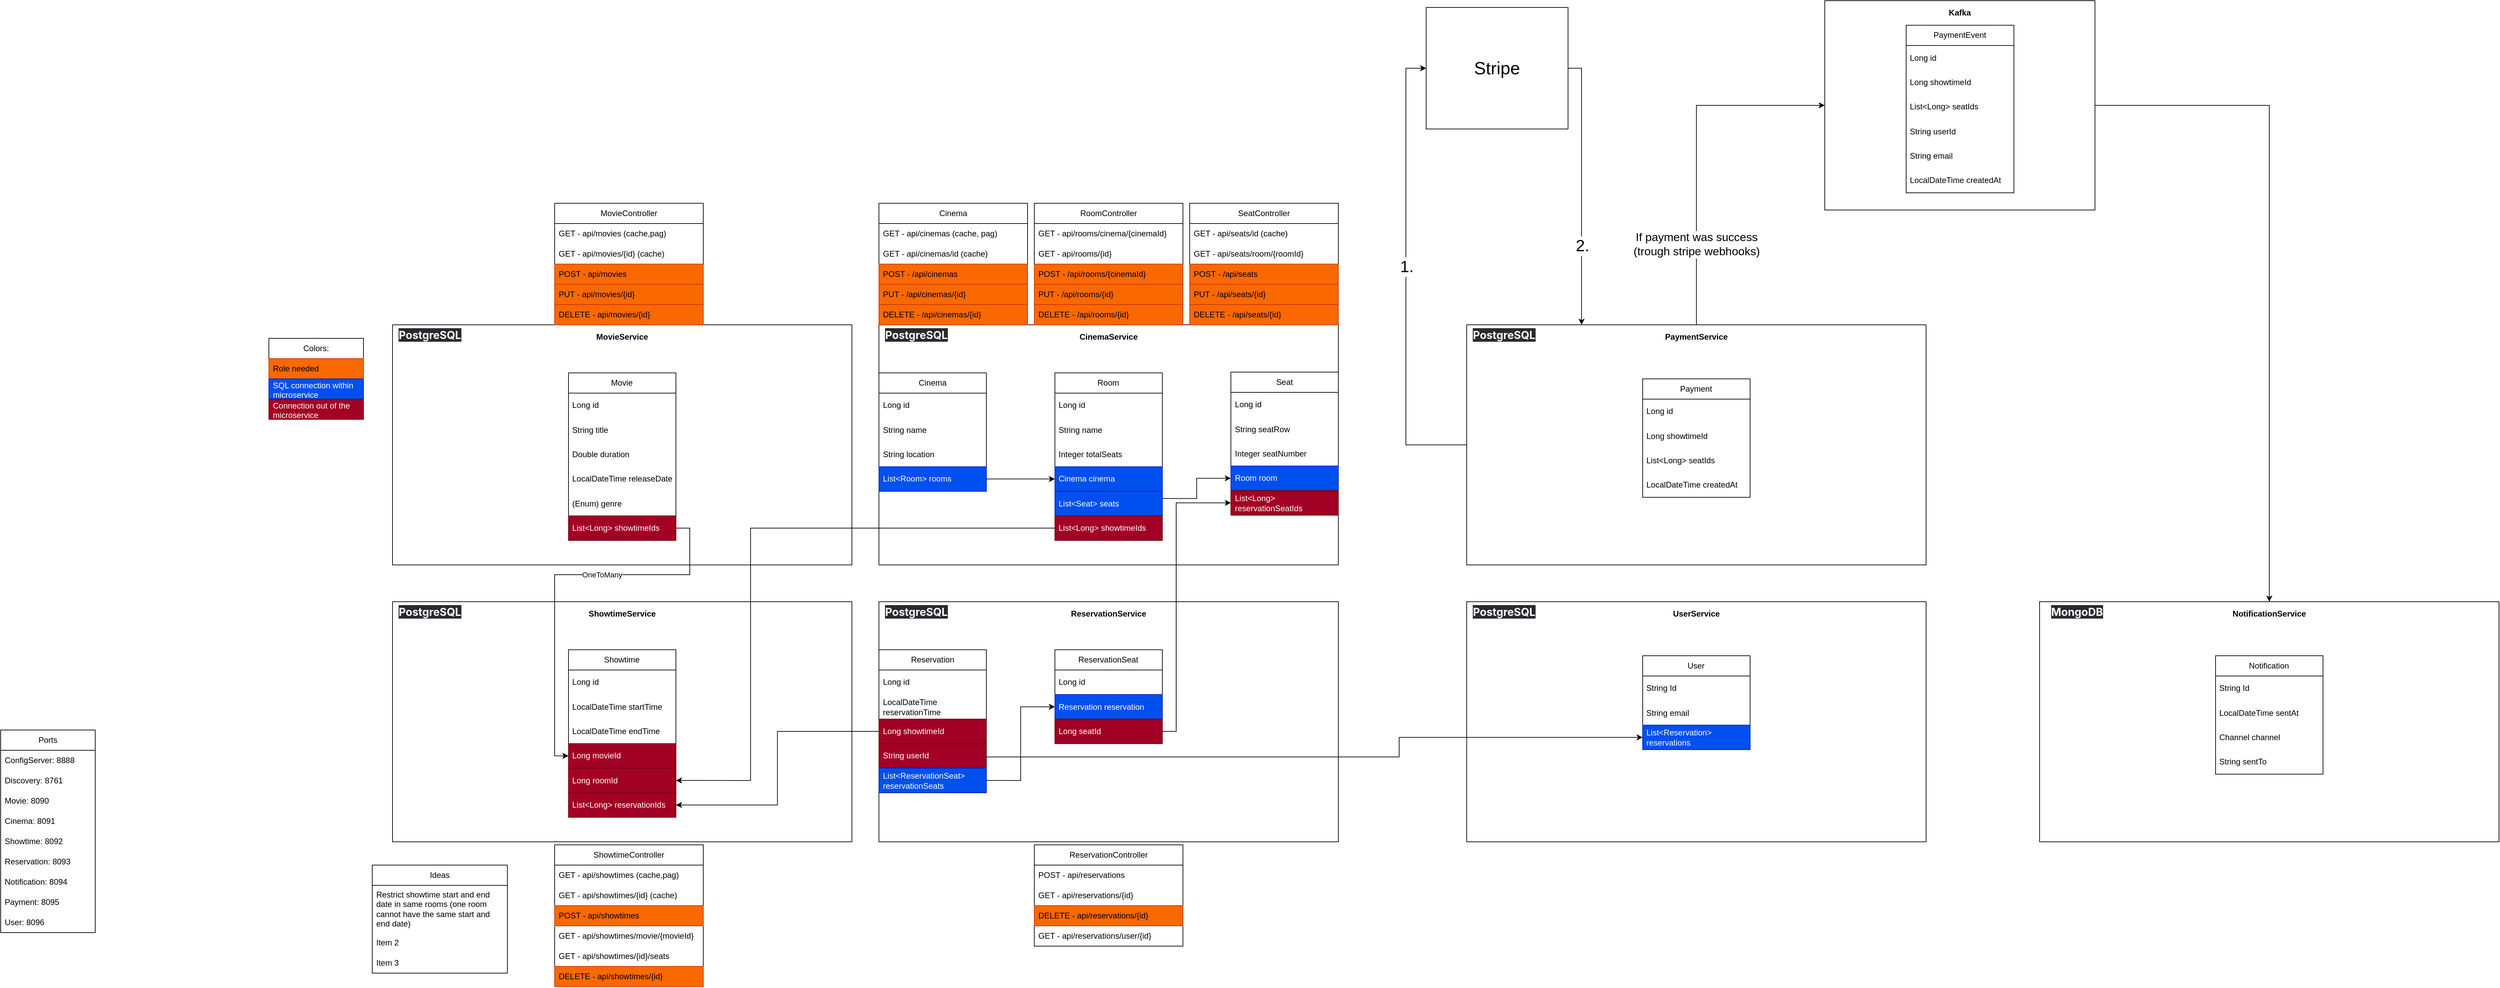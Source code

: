 <mxfile version="26.2.13">
  <diagram id="C5RBs43oDa-KdzZeNtuy" name="Page-1">
    <mxGraphModel dx="1790" dy="3291" grid="1" gridSize="10" guides="1" tooltips="1" connect="1" arrows="1" fold="1" page="1" pageScale="1" pageWidth="827" pageHeight="1169" math="0" shadow="0">
      <root>
        <mxCell id="WIyWlLk6GJQsqaUBKTNV-0" />
        <mxCell id="WIyWlLk6GJQsqaUBKTNV-1" parent="WIyWlLk6GJQsqaUBKTNV-0" />
        <mxCell id="PJKf-jVnx4Yq2oBsgzTQ-46" value="Ports" style="swimlane;fontStyle=0;childLayout=stackLayout;horizontal=1;startSize=30;horizontalStack=0;resizeParent=1;resizeParentMax=0;resizeLast=0;collapsible=1;marginBottom=0;whiteSpace=wrap;html=1;" parent="WIyWlLk6GJQsqaUBKTNV-1" vertex="1">
          <mxGeometry x="290" y="-510" width="140" height="300" as="geometry" />
        </mxCell>
        <mxCell id="PJKf-jVnx4Yq2oBsgzTQ-47" value="ConfigServer: 8888" style="text;strokeColor=none;fillColor=none;align=left;verticalAlign=middle;spacingLeft=4;spacingRight=4;overflow=hidden;points=[[0,0.5],[1,0.5]];portConstraint=eastwest;rotatable=0;whiteSpace=wrap;html=1;" parent="PJKf-jVnx4Yq2oBsgzTQ-46" vertex="1">
          <mxGeometry y="30" width="140" height="30" as="geometry" />
        </mxCell>
        <mxCell id="PJKf-jVnx4Yq2oBsgzTQ-48" value="Discovery: 8761" style="text;strokeColor=none;fillColor=none;align=left;verticalAlign=middle;spacingLeft=4;spacingRight=4;overflow=hidden;points=[[0,0.5],[1,0.5]];portConstraint=eastwest;rotatable=0;whiteSpace=wrap;html=1;" parent="PJKf-jVnx4Yq2oBsgzTQ-46" vertex="1">
          <mxGeometry y="60" width="140" height="30" as="geometry" />
        </mxCell>
        <mxCell id="PJKf-jVnx4Yq2oBsgzTQ-49" value="Movie: 8090" style="text;strokeColor=none;fillColor=none;align=left;verticalAlign=middle;spacingLeft=4;spacingRight=4;overflow=hidden;points=[[0,0.5],[1,0.5]];portConstraint=eastwest;rotatable=0;whiteSpace=wrap;html=1;" parent="PJKf-jVnx4Yq2oBsgzTQ-46" vertex="1">
          <mxGeometry y="90" width="140" height="30" as="geometry" />
        </mxCell>
        <mxCell id="WiOYBrSql4D1Gw5pHT52-97" value="Cinema: 8091" style="text;strokeColor=none;fillColor=none;align=left;verticalAlign=middle;spacingLeft=4;spacingRight=4;overflow=hidden;points=[[0,0.5],[1,0.5]];portConstraint=eastwest;rotatable=0;whiteSpace=wrap;html=1;" parent="PJKf-jVnx4Yq2oBsgzTQ-46" vertex="1">
          <mxGeometry y="120" width="140" height="30" as="geometry" />
        </mxCell>
        <mxCell id="1nv9lDna1rAg315HcGiO-0" value="Showtime: 8092" style="text;strokeColor=none;fillColor=none;align=left;verticalAlign=middle;spacingLeft=4;spacingRight=4;overflow=hidden;points=[[0,0.5],[1,0.5]];portConstraint=eastwest;rotatable=0;whiteSpace=wrap;html=1;" parent="PJKf-jVnx4Yq2oBsgzTQ-46" vertex="1">
          <mxGeometry y="150" width="140" height="30" as="geometry" />
        </mxCell>
        <mxCell id="5EG6SM_OraX-agO98j8h-0" value="Reservation: 8093" style="text;strokeColor=none;fillColor=none;align=left;verticalAlign=middle;spacingLeft=4;spacingRight=4;overflow=hidden;points=[[0,0.5],[1,0.5]];portConstraint=eastwest;rotatable=0;whiteSpace=wrap;html=1;" parent="PJKf-jVnx4Yq2oBsgzTQ-46" vertex="1">
          <mxGeometry y="180" width="140" height="30" as="geometry" />
        </mxCell>
        <mxCell id="ULgLvwoihyijOJwNVFXd-0" value="Notification: 8094" style="text;strokeColor=none;fillColor=none;align=left;verticalAlign=middle;spacingLeft=4;spacingRight=4;overflow=hidden;points=[[0,0.5],[1,0.5]];portConstraint=eastwest;rotatable=0;whiteSpace=wrap;html=1;" parent="PJKf-jVnx4Yq2oBsgzTQ-46" vertex="1">
          <mxGeometry y="210" width="140" height="30" as="geometry" />
        </mxCell>
        <mxCell id="70oz61gMSl_V3__nXA07-0" value="Payment: 8095" style="text;strokeColor=none;fillColor=none;align=left;verticalAlign=middle;spacingLeft=4;spacingRight=4;overflow=hidden;points=[[0,0.5],[1,0.5]];portConstraint=eastwest;rotatable=0;whiteSpace=wrap;html=1;" parent="PJKf-jVnx4Yq2oBsgzTQ-46" vertex="1">
          <mxGeometry y="240" width="140" height="30" as="geometry" />
        </mxCell>
        <mxCell id="s5glqDTsIXA5qMcQdXds-9" value="User: 8096" style="text;strokeColor=none;fillColor=none;align=left;verticalAlign=middle;spacingLeft=4;spacingRight=4;overflow=hidden;points=[[0,0.5],[1,0.5]];portConstraint=eastwest;rotatable=0;whiteSpace=wrap;html=1;" vertex="1" parent="PJKf-jVnx4Yq2oBsgzTQ-46">
          <mxGeometry y="270" width="140" height="30" as="geometry" />
        </mxCell>
        <mxCell id="gdouTfoXXiuZc2-UNnxc-37" value="Colors:" style="swimlane;fontStyle=0;childLayout=stackLayout;horizontal=1;startSize=30;horizontalStack=0;resizeParent=1;resizeParentMax=0;resizeLast=0;collapsible=1;marginBottom=0;whiteSpace=wrap;html=1;" parent="WIyWlLk6GJQsqaUBKTNV-1" vertex="1">
          <mxGeometry x="687" y="-1090" width="140" height="120" as="geometry" />
        </mxCell>
        <mxCell id="gdouTfoXXiuZc2-UNnxc-39" value="Role needed" style="text;strokeColor=#C73500;fillColor=#fa6800;align=left;verticalAlign=middle;spacingLeft=4;spacingRight=4;overflow=hidden;points=[[0,0.5],[1,0.5]];portConstraint=eastwest;rotatable=0;whiteSpace=wrap;html=1;fontColor=#000000;" parent="gdouTfoXXiuZc2-UNnxc-37" vertex="1">
          <mxGeometry y="30" width="140" height="30" as="geometry" />
        </mxCell>
        <mxCell id="gdouTfoXXiuZc2-UNnxc-41" value="SQL connection within microservice" style="text;strokeColor=#001DBC;fillColor=#0050ef;align=left;verticalAlign=middle;spacingLeft=4;spacingRight=4;overflow=hidden;points=[[0,0.5],[1,0.5]];portConstraint=eastwest;rotatable=0;whiteSpace=wrap;html=1;fontColor=#ffffff;" parent="gdouTfoXXiuZc2-UNnxc-37" vertex="1">
          <mxGeometry y="60" width="140" height="30" as="geometry" />
        </mxCell>
        <mxCell id="gdouTfoXXiuZc2-UNnxc-42" value="Connection out of the microservice" style="text;strokeColor=#6F0000;fillColor=#a20025;align=left;verticalAlign=middle;spacingLeft=4;spacingRight=4;overflow=hidden;points=[[0,0.5],[1,0.5]];portConstraint=eastwest;rotatable=0;whiteSpace=wrap;html=1;fontColor=#ffffff;" parent="gdouTfoXXiuZc2-UNnxc-37" vertex="1">
          <mxGeometry y="90" width="140" height="30" as="geometry" />
        </mxCell>
        <mxCell id="WiOYBrSql4D1Gw5pHT52-100" value="" style="group" parent="WIyWlLk6GJQsqaUBKTNV-1" vertex="1" connectable="0">
          <mxGeometry x="870" y="-1110.003" width="680" height="355.543" as="geometry" />
        </mxCell>
        <mxCell id="WiOYBrSql4D1Gw5pHT52-99" value="" style="rounded=0;whiteSpace=wrap;html=1;" parent="WiOYBrSql4D1Gw5pHT52-100" vertex="1">
          <mxGeometry y="0.003" width="680" height="355.54" as="geometry" />
        </mxCell>
        <mxCell id="OH8wwOLy9I2YWy9BTSWH-0" value="Movie" style="swimlane;fontStyle=0;childLayout=stackLayout;horizontal=1;startSize=30;horizontalStack=0;resizeParent=1;resizeParentMax=0;resizeLast=0;collapsible=1;marginBottom=0;whiteSpace=wrap;html=1;" parent="WiOYBrSql4D1Gw5pHT52-100" vertex="1">
          <mxGeometry x="260.491" y="71.087" width="159.027" height="248.103" as="geometry" />
        </mxCell>
        <mxCell id="OH8wwOLy9I2YWy9BTSWH-1" value="Long id" style="text;strokeColor=none;fillColor=none;align=left;verticalAlign=middle;spacingLeft=4;spacingRight=4;overflow=hidden;points=[[0,0.5],[1,0.5]];portConstraint=eastwest;rotatable=0;whiteSpace=wrap;html=1;" parent="OH8wwOLy9I2YWy9BTSWH-0" vertex="1">
          <mxGeometry y="30" width="159.027" height="36.35" as="geometry" />
        </mxCell>
        <mxCell id="OH8wwOLy9I2YWy9BTSWH-2" value="String title" style="text;strokeColor=none;fillColor=none;align=left;verticalAlign=middle;spacingLeft=4;spacingRight=4;overflow=hidden;points=[[0,0.5],[1,0.5]];portConstraint=eastwest;rotatable=0;whiteSpace=wrap;html=1;" parent="OH8wwOLy9I2YWy9BTSWH-0" vertex="1">
          <mxGeometry y="66.35" width="159.027" height="36.35" as="geometry" />
        </mxCell>
        <mxCell id="OH8wwOLy9I2YWy9BTSWH-3" value="Double duration" style="text;strokeColor=none;fillColor=none;align=left;verticalAlign=middle;spacingLeft=4;spacingRight=4;overflow=hidden;points=[[0,0.5],[1,0.5]];portConstraint=eastwest;rotatable=0;whiteSpace=wrap;html=1;" parent="OH8wwOLy9I2YWy9BTSWH-0" vertex="1">
          <mxGeometry y="102.701" width="159.027" height="36.35" as="geometry" />
        </mxCell>
        <mxCell id="OH8wwOLy9I2YWy9BTSWH-28" value="LocalDateTime releaseDate" style="text;strokeColor=none;fillColor=none;align=left;verticalAlign=middle;spacingLeft=4;spacingRight=4;overflow=hidden;points=[[0,0.5],[1,0.5]];portConstraint=eastwest;rotatable=0;whiteSpace=wrap;html=1;" parent="OH8wwOLy9I2YWy9BTSWH-0" vertex="1">
          <mxGeometry y="139.051" width="159.027" height="36.35" as="geometry" />
        </mxCell>
        <mxCell id="OH8wwOLy9I2YWy9BTSWH-17" value="(Enum) genre" style="text;strokeColor=none;fillColor=none;align=left;verticalAlign=middle;spacingLeft=4;spacingRight=4;overflow=hidden;points=[[0,0.5],[1,0.5]];portConstraint=eastwest;rotatable=0;whiteSpace=wrap;html=1;" parent="OH8wwOLy9I2YWy9BTSWH-0" vertex="1">
          <mxGeometry y="175.402" width="159.027" height="36.35" as="geometry" />
        </mxCell>
        <mxCell id="sUJshtcy-ZBB7ZE9HucJ-34" value="List&amp;lt;Long&amp;gt; showtimeIds" style="text;strokeColor=#6F0000;fillColor=#a20025;align=left;verticalAlign=middle;spacingLeft=4;spacingRight=4;overflow=hidden;points=[[0,0.5],[1,0.5]];portConstraint=eastwest;rotatable=0;whiteSpace=wrap;html=1;fontColor=#ffffff;" parent="OH8wwOLy9I2YWy9BTSWH-0" vertex="1">
          <mxGeometry y="211.752" width="159.027" height="36.35" as="geometry" />
        </mxCell>
        <mxCell id="sUJshtcy-ZBB7ZE9HucJ-71" value="&lt;strong style=&quot;color: rgb(248, 250, 255); font-family: Inter, system-ui, -apple-system, BlinkMacSystemFont, &amp;quot;Segoe UI&amp;quot;, Roboto, &amp;quot;Noto Sans&amp;quot;, Ubuntu, Cantarell, &amp;quot;Helvetica Neue&amp;quot;, Oxygen, &amp;quot;Open Sans&amp;quot;, sans-serif; font-size: 16.002px; text-align: left; text-wrap-mode: wrap; background-color: rgb(41, 42, 45);&quot;&gt;PostgreSQL&lt;/strong&gt;" style="text;html=1;align=center;verticalAlign=middle;resizable=0;points=[];autosize=1;strokeColor=none;fillColor=none;" parent="WiOYBrSql4D1Gw5pHT52-100" vertex="1">
          <mxGeometry y="0.003" width="110" height="30" as="geometry" />
        </mxCell>
        <mxCell id="sUJshtcy-ZBB7ZE9HucJ-2" value="MovieService" style="text;html=1;align=center;verticalAlign=middle;whiteSpace=wrap;rounded=0;fontStyle=1" parent="WiOYBrSql4D1Gw5pHT52-100" vertex="1">
          <mxGeometry x="305.926" width="68.154" height="36.35" as="geometry" />
        </mxCell>
        <mxCell id="WiOYBrSql4D1Gw5pHT52-101" value="" style="group" parent="WIyWlLk6GJQsqaUBKTNV-1" vertex="1" connectable="0">
          <mxGeometry x="1590" y="-1110.003" width="680" height="355.543" as="geometry" />
        </mxCell>
        <mxCell id="WiOYBrSql4D1Gw5pHT52-102" value="" style="rounded=0;whiteSpace=wrap;html=1;" parent="WiOYBrSql4D1Gw5pHT52-101" vertex="1">
          <mxGeometry y="0.003" width="680" height="355.54" as="geometry" />
        </mxCell>
        <mxCell id="WiOYBrSql4D1Gw5pHT52-103" value="Cinema" style="swimlane;fontStyle=0;childLayout=stackLayout;horizontal=1;startSize=30;horizontalStack=0;resizeParent=1;resizeParentMax=0;resizeLast=0;collapsible=1;marginBottom=0;whiteSpace=wrap;html=1;" parent="WiOYBrSql4D1Gw5pHT52-101" vertex="1">
          <mxGeometry x="0.001" y="71.087" width="159.027" height="175.402" as="geometry" />
        </mxCell>
        <mxCell id="WiOYBrSql4D1Gw5pHT52-104" value="Long id" style="text;strokeColor=none;fillColor=none;align=left;verticalAlign=middle;spacingLeft=4;spacingRight=4;overflow=hidden;points=[[0,0.5],[1,0.5]];portConstraint=eastwest;rotatable=0;whiteSpace=wrap;html=1;" parent="WiOYBrSql4D1Gw5pHT52-103" vertex="1">
          <mxGeometry y="30" width="159.027" height="36.35" as="geometry" />
        </mxCell>
        <mxCell id="WiOYBrSql4D1Gw5pHT52-105" value="String name" style="text;strokeColor=none;fillColor=none;align=left;verticalAlign=middle;spacingLeft=4;spacingRight=4;overflow=hidden;points=[[0,0.5],[1,0.5]];portConstraint=eastwest;rotatable=0;whiteSpace=wrap;html=1;" parent="WiOYBrSql4D1Gw5pHT52-103" vertex="1">
          <mxGeometry y="66.35" width="159.027" height="36.35" as="geometry" />
        </mxCell>
        <mxCell id="WiOYBrSql4D1Gw5pHT52-106" value="String location" style="text;strokeColor=none;fillColor=none;align=left;verticalAlign=middle;spacingLeft=4;spacingRight=4;overflow=hidden;points=[[0,0.5],[1,0.5]];portConstraint=eastwest;rotatable=0;whiteSpace=wrap;html=1;" parent="WiOYBrSql4D1Gw5pHT52-103" vertex="1">
          <mxGeometry y="102.701" width="159.027" height="36.35" as="geometry" />
        </mxCell>
        <mxCell id="WiOYBrSql4D1Gw5pHT52-169" value="List&amp;lt;Room&amp;gt; rooms" style="text;strokeColor=#001DBC;fillColor=#0050ef;align=left;verticalAlign=middle;spacingLeft=4;spacingRight=4;overflow=hidden;points=[[0,0.5],[1,0.5]];portConstraint=eastwest;rotatable=0;whiteSpace=wrap;html=1;fontColor=#ffffff;" parent="WiOYBrSql4D1Gw5pHT52-103" vertex="1">
          <mxGeometry y="139.051" width="159.027" height="36.35" as="geometry" />
        </mxCell>
        <mxCell id="WiOYBrSql4D1Gw5pHT52-111" value="&lt;strong style=&quot;color: rgb(248, 250, 255); font-family: Inter, system-ui, -apple-system, BlinkMacSystemFont, &amp;quot;Segoe UI&amp;quot;, Roboto, &amp;quot;Noto Sans&amp;quot;, Ubuntu, Cantarell, &amp;quot;Helvetica Neue&amp;quot;, Oxygen, &amp;quot;Open Sans&amp;quot;, sans-serif; font-size: 16.002px; text-align: left; text-wrap-mode: wrap; background-color: rgb(41, 42, 45);&quot;&gt;PostgreSQL&lt;/strong&gt;" style="text;html=1;align=center;verticalAlign=middle;resizable=0;points=[];autosize=1;strokeColor=none;fillColor=none;" parent="WiOYBrSql4D1Gw5pHT52-101" vertex="1">
          <mxGeometry y="0.003" width="110" height="30" as="geometry" />
        </mxCell>
        <mxCell id="WiOYBrSql4D1Gw5pHT52-112" value="CinemaService" style="text;html=1;align=center;verticalAlign=middle;whiteSpace=wrap;rounded=0;fontStyle=1" parent="WiOYBrSql4D1Gw5pHT52-101" vertex="1">
          <mxGeometry x="305.926" width="68.154" height="36.35" as="geometry" />
        </mxCell>
        <mxCell id="OI7wT00bF3bCO601Q9EA-2" style="edgeStyle=orthogonalEdgeStyle;rounded=0;orthogonalLoop=1;jettySize=auto;html=1;exitX=1;exitY=0.75;exitDx=0;exitDy=0;entryX=0;entryY=0.5;entryDx=0;entryDy=0;" parent="WiOYBrSql4D1Gw5pHT52-101" source="WiOYBrSql4D1Gw5pHT52-113" target="WiOYBrSql4D1Gw5pHT52-127" edge="1">
          <mxGeometry relative="1" as="geometry" />
        </mxCell>
        <mxCell id="WiOYBrSql4D1Gw5pHT52-113" value="Room" style="swimlane;fontStyle=0;childLayout=stackLayout;horizontal=1;startSize=30;horizontalStack=0;resizeParent=1;resizeParentMax=0;resizeLast=0;collapsible=1;marginBottom=0;whiteSpace=wrap;html=1;" parent="WiOYBrSql4D1Gw5pHT52-101" vertex="1">
          <mxGeometry x="260.491" y="71.087" width="159.027" height="248.103" as="geometry" />
        </mxCell>
        <mxCell id="WiOYBrSql4D1Gw5pHT52-114" value="Long id" style="text;strokeColor=none;fillColor=none;align=left;verticalAlign=middle;spacingLeft=4;spacingRight=4;overflow=hidden;points=[[0,0.5],[1,0.5]];portConstraint=eastwest;rotatable=0;whiteSpace=wrap;html=1;" parent="WiOYBrSql4D1Gw5pHT52-113" vertex="1">
          <mxGeometry y="30" width="159.027" height="36.35" as="geometry" />
        </mxCell>
        <mxCell id="WiOYBrSql4D1Gw5pHT52-115" value="String name" style="text;strokeColor=none;fillColor=none;align=left;verticalAlign=middle;spacingLeft=4;spacingRight=4;overflow=hidden;points=[[0,0.5],[1,0.5]];portConstraint=eastwest;rotatable=0;whiteSpace=wrap;html=1;" parent="WiOYBrSql4D1Gw5pHT52-113" vertex="1">
          <mxGeometry y="66.35" width="159.027" height="36.35" as="geometry" />
        </mxCell>
        <mxCell id="WiOYBrSql4D1Gw5pHT52-116" value="Integer totalSeats" style="text;strokeColor=none;fillColor=none;align=left;verticalAlign=middle;spacingLeft=4;spacingRight=4;overflow=hidden;points=[[0,0.5],[1,0.5]];portConstraint=eastwest;rotatable=0;whiteSpace=wrap;html=1;" parent="WiOYBrSql4D1Gw5pHT52-113" vertex="1">
          <mxGeometry y="102.701" width="159.027" height="36.35" as="geometry" />
        </mxCell>
        <mxCell id="WiOYBrSql4D1Gw5pHT52-117" value="Cinema cinema" style="text;strokeColor=#001DBC;fillColor=#0050ef;align=left;verticalAlign=middle;spacingLeft=4;spacingRight=4;overflow=hidden;points=[[0,0.5],[1,0.5]];portConstraint=eastwest;rotatable=0;whiteSpace=wrap;html=1;fontColor=#ffffff;" parent="WiOYBrSql4D1Gw5pHT52-113" vertex="1">
          <mxGeometry y="139.051" width="159.027" height="36.35" as="geometry" />
        </mxCell>
        <mxCell id="WiOYBrSql4D1Gw5pHT52-118" value="List&amp;lt;Seat&amp;gt; seats" style="text;strokeColor=#001DBC;fillColor=#0050ef;align=left;verticalAlign=middle;spacingLeft=4;spacingRight=4;overflow=hidden;points=[[0,0.5],[1,0.5]];portConstraint=eastwest;rotatable=0;whiteSpace=wrap;html=1;fontColor=#ffffff;" parent="WiOYBrSql4D1Gw5pHT52-113" vertex="1">
          <mxGeometry y="175.402" width="159.027" height="36.35" as="geometry" />
        </mxCell>
        <mxCell id="WiOYBrSql4D1Gw5pHT52-119" value="List&amp;lt;Long&amp;gt; showtimeIds" style="text;strokeColor=#6F0000;fillColor=#a20025;align=left;verticalAlign=middle;spacingLeft=4;spacingRight=4;overflow=hidden;points=[[0,0.5],[1,0.5]];portConstraint=eastwest;rotatable=0;whiteSpace=wrap;html=1;fontColor=#ffffff;" parent="WiOYBrSql4D1Gw5pHT52-113" vertex="1">
          <mxGeometry y="211.752" width="159.027" height="36.35" as="geometry" />
        </mxCell>
        <mxCell id="WiOYBrSql4D1Gw5pHT52-121" value="Seat" style="swimlane;fontStyle=0;childLayout=stackLayout;horizontal=1;startSize=30;horizontalStack=0;resizeParent=1;resizeParentMax=0;resizeLast=0;collapsible=1;marginBottom=0;whiteSpace=wrap;html=1;" parent="WiOYBrSql4D1Gw5pHT52-101" vertex="1">
          <mxGeometry x="520.97" y="70.003" width="159.03" height="211.752" as="geometry" />
        </mxCell>
        <mxCell id="WiOYBrSql4D1Gw5pHT52-122" value="Long id" style="text;strokeColor=none;fillColor=none;align=left;verticalAlign=middle;spacingLeft=4;spacingRight=4;overflow=hidden;points=[[0,0.5],[1,0.5]];portConstraint=eastwest;rotatable=0;whiteSpace=wrap;html=1;" parent="WiOYBrSql4D1Gw5pHT52-121" vertex="1">
          <mxGeometry y="30" width="159.03" height="36.35" as="geometry" />
        </mxCell>
        <mxCell id="WiOYBrSql4D1Gw5pHT52-123" value="String seatRow" style="text;strokeColor=none;fillColor=none;align=left;verticalAlign=middle;spacingLeft=4;spacingRight=4;overflow=hidden;points=[[0,0.5],[1,0.5]];portConstraint=eastwest;rotatable=0;whiteSpace=wrap;html=1;" parent="WiOYBrSql4D1Gw5pHT52-121" vertex="1">
          <mxGeometry y="66.35" width="159.03" height="36.35" as="geometry" />
        </mxCell>
        <mxCell id="WiOYBrSql4D1Gw5pHT52-124" value="Integer seatNumber" style="text;strokeColor=none;fillColor=none;align=left;verticalAlign=middle;spacingLeft=4;spacingRight=4;overflow=hidden;points=[[0,0.5],[1,0.5]];portConstraint=eastwest;rotatable=0;whiteSpace=wrap;html=1;" parent="WiOYBrSql4D1Gw5pHT52-121" vertex="1">
          <mxGeometry y="102.701" width="159.03" height="36.35" as="geometry" />
        </mxCell>
        <mxCell id="WiOYBrSql4D1Gw5pHT52-127" value="Room room" style="text;strokeColor=#001DBC;fillColor=#0050ef;align=left;verticalAlign=middle;spacingLeft=4;spacingRight=4;overflow=hidden;points=[[0,0.5],[1,0.5]];portConstraint=eastwest;rotatable=0;whiteSpace=wrap;html=1;fontColor=#ffffff;" parent="WiOYBrSql4D1Gw5pHT52-121" vertex="1">
          <mxGeometry y="139.051" width="159.03" height="36.35" as="geometry" />
        </mxCell>
        <mxCell id="OI7wT00bF3bCO601Q9EA-7" value="List&amp;lt;Long&amp;gt; reservationSeatIds" style="text;strokeColor=#6F0000;fillColor=#a20025;align=left;verticalAlign=middle;spacingLeft=4;spacingRight=4;overflow=hidden;points=[[0,0.5],[1,0.5]];portConstraint=eastwest;rotatable=0;whiteSpace=wrap;html=1;fontColor=#ffffff;" parent="WiOYBrSql4D1Gw5pHT52-121" vertex="1">
          <mxGeometry y="175.402" width="159.03" height="36.35" as="geometry" />
        </mxCell>
        <mxCell id="OI7wT00bF3bCO601Q9EA-1" style="edgeStyle=orthogonalEdgeStyle;rounded=0;orthogonalLoop=1;jettySize=auto;html=1;exitX=1;exitY=0.5;exitDx=0;exitDy=0;entryX=0;entryY=0.5;entryDx=0;entryDy=0;" parent="WiOYBrSql4D1Gw5pHT52-101" source="WiOYBrSql4D1Gw5pHT52-169" target="WiOYBrSql4D1Gw5pHT52-117" edge="1">
          <mxGeometry relative="1" as="geometry" />
        </mxCell>
        <mxCell id="WiOYBrSql4D1Gw5pHT52-129" value="" style="group" parent="WIyWlLk6GJQsqaUBKTNV-1" vertex="1" connectable="0">
          <mxGeometry x="870" y="-700.003" width="680" height="355.543" as="geometry" />
        </mxCell>
        <mxCell id="WiOYBrSql4D1Gw5pHT52-130" value="" style="rounded=0;whiteSpace=wrap;html=1;" parent="WiOYBrSql4D1Gw5pHT52-129" vertex="1">
          <mxGeometry y="0.003" width="680" height="355.54" as="geometry" />
        </mxCell>
        <mxCell id="WiOYBrSql4D1Gw5pHT52-131" value="Showtime" style="swimlane;fontStyle=0;childLayout=stackLayout;horizontal=1;startSize=30;horizontalStack=0;resizeParent=1;resizeParentMax=0;resizeLast=0;collapsible=1;marginBottom=0;whiteSpace=wrap;html=1;" parent="WiOYBrSql4D1Gw5pHT52-129" vertex="1">
          <mxGeometry x="260.491" y="71.087" width="159.027" height="248.103" as="geometry" />
        </mxCell>
        <mxCell id="WiOYBrSql4D1Gw5pHT52-132" value="Long id" style="text;strokeColor=none;fillColor=none;align=left;verticalAlign=middle;spacingLeft=4;spacingRight=4;overflow=hidden;points=[[0,0.5],[1,0.5]];portConstraint=eastwest;rotatable=0;whiteSpace=wrap;html=1;" parent="WiOYBrSql4D1Gw5pHT52-131" vertex="1">
          <mxGeometry y="30" width="159.027" height="36.35" as="geometry" />
        </mxCell>
        <mxCell id="WiOYBrSql4D1Gw5pHT52-133" value="LocalDateTime startTime" style="text;strokeColor=none;fillColor=none;align=left;verticalAlign=middle;spacingLeft=4;spacingRight=4;overflow=hidden;points=[[0,0.5],[1,0.5]];portConstraint=eastwest;rotatable=0;whiteSpace=wrap;html=1;" parent="WiOYBrSql4D1Gw5pHT52-131" vertex="1">
          <mxGeometry y="66.35" width="159.027" height="36.35" as="geometry" />
        </mxCell>
        <mxCell id="WiOYBrSql4D1Gw5pHT52-134" value="LocalDateTime endTime" style="text;strokeColor=none;fillColor=none;align=left;verticalAlign=middle;spacingLeft=4;spacingRight=4;overflow=hidden;points=[[0,0.5],[1,0.5]];portConstraint=eastwest;rotatable=0;whiteSpace=wrap;html=1;" parent="WiOYBrSql4D1Gw5pHT52-131" vertex="1">
          <mxGeometry y="102.701" width="159.027" height="36.35" as="geometry" />
        </mxCell>
        <mxCell id="WiOYBrSql4D1Gw5pHT52-135" value="Long movieId" style="text;strokeColor=#6F0000;fillColor=#a20025;align=left;verticalAlign=middle;spacingLeft=4;spacingRight=4;overflow=hidden;points=[[0,0.5],[1,0.5]];portConstraint=eastwest;rotatable=0;whiteSpace=wrap;html=1;fontColor=#ffffff;" parent="WiOYBrSql4D1Gw5pHT52-131" vertex="1">
          <mxGeometry y="139.051" width="159.027" height="36.35" as="geometry" />
        </mxCell>
        <mxCell id="WiOYBrSql4D1Gw5pHT52-170" value="Long roomId" style="text;strokeColor=#6F0000;fillColor=#a20025;align=left;verticalAlign=middle;spacingLeft=4;spacingRight=4;overflow=hidden;points=[[0,0.5],[1,0.5]];portConstraint=eastwest;rotatable=0;whiteSpace=wrap;html=1;fontColor=#ffffff;" parent="WiOYBrSql4D1Gw5pHT52-131" vertex="1">
          <mxGeometry y="175.402" width="159.027" height="36.35" as="geometry" />
        </mxCell>
        <mxCell id="WiOYBrSql4D1Gw5pHT52-171" value="List&amp;lt;Long&amp;gt; reservationIds" style="text;strokeColor=#6F0000;fillColor=#a20025;align=left;verticalAlign=middle;spacingLeft=4;spacingRight=4;overflow=hidden;points=[[0,0.5],[1,0.5]];portConstraint=eastwest;rotatable=0;whiteSpace=wrap;html=1;fontColor=#ffffff;" parent="WiOYBrSql4D1Gw5pHT52-131" vertex="1">
          <mxGeometry y="211.752" width="159.027" height="36.35" as="geometry" />
        </mxCell>
        <mxCell id="WiOYBrSql4D1Gw5pHT52-139" value="&lt;strong style=&quot;color: rgb(248, 250, 255); font-family: Inter, system-ui, -apple-system, BlinkMacSystemFont, &amp;quot;Segoe UI&amp;quot;, Roboto, &amp;quot;Noto Sans&amp;quot;, Ubuntu, Cantarell, &amp;quot;Helvetica Neue&amp;quot;, Oxygen, &amp;quot;Open Sans&amp;quot;, sans-serif; font-size: 16.002px; text-align: left; text-wrap-mode: wrap; background-color: rgb(41, 42, 45);&quot;&gt;PostgreSQL&lt;/strong&gt;" style="text;html=1;align=center;verticalAlign=middle;resizable=0;points=[];autosize=1;strokeColor=none;fillColor=none;" parent="WiOYBrSql4D1Gw5pHT52-129" vertex="1">
          <mxGeometry y="0.003" width="110" height="30" as="geometry" />
        </mxCell>
        <mxCell id="WiOYBrSql4D1Gw5pHT52-140" value="ShowtimeService" style="text;html=1;align=center;verticalAlign=middle;whiteSpace=wrap;rounded=0;fontStyle=1" parent="WiOYBrSql4D1Gw5pHT52-129" vertex="1">
          <mxGeometry x="305.926" width="68.154" height="36.35" as="geometry" />
        </mxCell>
        <mxCell id="WiOYBrSql4D1Gw5pHT52-141" value="" style="group" parent="WIyWlLk6GJQsqaUBKTNV-1" vertex="1" connectable="0">
          <mxGeometry x="1590" y="-700.003" width="680" height="355.543" as="geometry" />
        </mxCell>
        <mxCell id="WiOYBrSql4D1Gw5pHT52-142" value="" style="rounded=0;whiteSpace=wrap;html=1;" parent="WiOYBrSql4D1Gw5pHT52-141" vertex="1">
          <mxGeometry y="0.003" width="680" height="355.54" as="geometry" />
        </mxCell>
        <mxCell id="WiOYBrSql4D1Gw5pHT52-143" value="Reservation" style="swimlane;fontStyle=0;childLayout=stackLayout;horizontal=1;startSize=30;horizontalStack=0;resizeParent=1;resizeParentMax=0;resizeLast=0;collapsible=1;marginBottom=0;whiteSpace=wrap;html=1;" parent="WiOYBrSql4D1Gw5pHT52-141" vertex="1">
          <mxGeometry x="0.001" y="71.087" width="159.027" height="211.752" as="geometry" />
        </mxCell>
        <mxCell id="WiOYBrSql4D1Gw5pHT52-144" value="Long id" style="text;strokeColor=none;fillColor=none;align=left;verticalAlign=middle;spacingLeft=4;spacingRight=4;overflow=hidden;points=[[0,0.5],[1,0.5]];portConstraint=eastwest;rotatable=0;whiteSpace=wrap;html=1;" parent="WiOYBrSql4D1Gw5pHT52-143" vertex="1">
          <mxGeometry y="30" width="159.027" height="36.35" as="geometry" />
        </mxCell>
        <mxCell id="WiOYBrSql4D1Gw5pHT52-145" value="LocalDateTime reservationTime" style="text;strokeColor=none;fillColor=none;align=left;verticalAlign=middle;spacingLeft=4;spacingRight=4;overflow=hidden;points=[[0,0.5],[1,0.5]];portConstraint=eastwest;rotatable=0;whiteSpace=wrap;html=1;" parent="WiOYBrSql4D1Gw5pHT52-143" vertex="1">
          <mxGeometry y="66.35" width="159.027" height="36.35" as="geometry" />
        </mxCell>
        <mxCell id="WiOYBrSql4D1Gw5pHT52-147" value="Long showtimeId" style="text;strokeColor=#6F0000;fillColor=#a20025;align=left;verticalAlign=middle;spacingLeft=4;spacingRight=4;overflow=hidden;points=[[0,0.5],[1,0.5]];portConstraint=eastwest;rotatable=0;whiteSpace=wrap;html=1;fontColor=#ffffff;" parent="WiOYBrSql4D1Gw5pHT52-143" vertex="1">
          <mxGeometry y="102.701" width="159.027" height="36.35" as="geometry" />
        </mxCell>
        <mxCell id="WiOYBrSql4D1Gw5pHT52-146" value="String userId" style="text;strokeColor=#6F0000;fillColor=#a20025;align=left;verticalAlign=middle;spacingLeft=4;spacingRight=4;overflow=hidden;points=[[0,0.5],[1,0.5]];portConstraint=eastwest;rotatable=0;whiteSpace=wrap;html=1;fontColor=#ffffff;" parent="WiOYBrSql4D1Gw5pHT52-143" vertex="1">
          <mxGeometry y="139.051" width="159.027" height="36.35" as="geometry" />
        </mxCell>
        <mxCell id="WiOYBrSql4D1Gw5pHT52-150" value="List&amp;lt;ReservationSeat&amp;gt; reservationSeats" style="text;strokeColor=#001DBC;fillColor=#0050ef;align=left;verticalAlign=middle;spacingLeft=4;spacingRight=4;overflow=hidden;points=[[0,0.5],[1,0.5]];portConstraint=eastwest;rotatable=0;whiteSpace=wrap;html=1;fontColor=#ffffff;" parent="WiOYBrSql4D1Gw5pHT52-143" vertex="1">
          <mxGeometry y="175.402" width="159.027" height="36.35" as="geometry" />
        </mxCell>
        <mxCell id="WiOYBrSql4D1Gw5pHT52-151" value="&lt;strong style=&quot;color: rgb(248, 250, 255); font-family: Inter, system-ui, -apple-system, BlinkMacSystemFont, &amp;quot;Segoe UI&amp;quot;, Roboto, &amp;quot;Noto Sans&amp;quot;, Ubuntu, Cantarell, &amp;quot;Helvetica Neue&amp;quot;, Oxygen, &amp;quot;Open Sans&amp;quot;, sans-serif; font-size: 16.002px; text-align: left; text-wrap-mode: wrap; background-color: rgb(41, 42, 45);&quot;&gt;PostgreSQL&lt;/strong&gt;" style="text;html=1;align=center;verticalAlign=middle;resizable=0;points=[];autosize=1;strokeColor=none;fillColor=none;" parent="WiOYBrSql4D1Gw5pHT52-141" vertex="1">
          <mxGeometry y="0.003" width="110" height="30" as="geometry" />
        </mxCell>
        <mxCell id="WiOYBrSql4D1Gw5pHT52-152" value="ReservationService" style="text;html=1;align=center;verticalAlign=middle;whiteSpace=wrap;rounded=0;fontStyle=1" parent="WiOYBrSql4D1Gw5pHT52-141" vertex="1">
          <mxGeometry x="305.926" width="68.154" height="36.35" as="geometry" />
        </mxCell>
        <mxCell id="WiOYBrSql4D1Gw5pHT52-153" value="ReservationSeat" style="swimlane;fontStyle=0;childLayout=stackLayout;horizontal=1;startSize=30;horizontalStack=0;resizeParent=1;resizeParentMax=0;resizeLast=0;collapsible=1;marginBottom=0;whiteSpace=wrap;html=1;" parent="WiOYBrSql4D1Gw5pHT52-141" vertex="1">
          <mxGeometry x="260.491" y="71.087" width="159.027" height="139.051" as="geometry" />
        </mxCell>
        <mxCell id="WiOYBrSql4D1Gw5pHT52-154" value="Long id" style="text;strokeColor=none;fillColor=none;align=left;verticalAlign=middle;spacingLeft=4;spacingRight=4;overflow=hidden;points=[[0,0.5],[1,0.5]];portConstraint=eastwest;rotatable=0;whiteSpace=wrap;html=1;" parent="WiOYBrSql4D1Gw5pHT52-153" vertex="1">
          <mxGeometry y="30" width="159.027" height="36.35" as="geometry" />
        </mxCell>
        <mxCell id="WiOYBrSql4D1Gw5pHT52-155" value="Reservation reservation" style="text;strokeColor=#001DBC;fillColor=#0050ef;align=left;verticalAlign=middle;spacingLeft=4;spacingRight=4;overflow=hidden;points=[[0,0.5],[1,0.5]];portConstraint=eastwest;rotatable=0;whiteSpace=wrap;html=1;fontColor=#ffffff;" parent="WiOYBrSql4D1Gw5pHT52-153" vertex="1">
          <mxGeometry y="66.35" width="159.027" height="36.35" as="geometry" />
        </mxCell>
        <mxCell id="WiOYBrSql4D1Gw5pHT52-175" value="Long seatId" style="text;strokeColor=#6F0000;fillColor=#a20025;align=left;verticalAlign=middle;spacingLeft=4;spacingRight=4;overflow=hidden;points=[[0,0.5],[1,0.5]];portConstraint=eastwest;rotatable=0;whiteSpace=wrap;html=1;fontColor=#ffffff;" parent="WiOYBrSql4D1Gw5pHT52-153" vertex="1">
          <mxGeometry y="102.701" width="159.027" height="36.35" as="geometry" />
        </mxCell>
        <mxCell id="OI7wT00bF3bCO601Q9EA-6" style="edgeStyle=orthogonalEdgeStyle;rounded=0;orthogonalLoop=1;jettySize=auto;html=1;exitX=1;exitY=0.5;exitDx=0;exitDy=0;entryX=0;entryY=0.5;entryDx=0;entryDy=0;" parent="WiOYBrSql4D1Gw5pHT52-141" source="WiOYBrSql4D1Gw5pHT52-150" target="WiOYBrSql4D1Gw5pHT52-155" edge="1">
          <mxGeometry relative="1" as="geometry" />
        </mxCell>
        <mxCell id="OI7wT00bF3bCO601Q9EA-0" style="edgeStyle=orthogonalEdgeStyle;rounded=0;orthogonalLoop=1;jettySize=auto;html=1;exitX=1;exitY=0.5;exitDx=0;exitDy=0;entryX=0;entryY=0.5;entryDx=0;entryDy=0;" parent="WIyWlLk6GJQsqaUBKTNV-1" source="sUJshtcy-ZBB7ZE9HucJ-34" target="WiOYBrSql4D1Gw5pHT52-135" edge="1">
          <mxGeometry relative="1" as="geometry">
            <Array as="points">
              <mxPoint x="1310" y="-809" />
              <mxPoint x="1310" y="-740" />
              <mxPoint x="1110" y="-740" />
              <mxPoint x="1110" y="-472" />
            </Array>
          </mxGeometry>
        </mxCell>
        <mxCell id="OI7wT00bF3bCO601Q9EA-9" value="OneToMany" style="edgeLabel;html=1;align=center;verticalAlign=middle;resizable=0;points=[];" parent="OI7wT00bF3bCO601Q9EA-0" vertex="1" connectable="0">
          <mxGeometry x="-0.242" y="-3" relative="1" as="geometry">
            <mxPoint x="-1" y="3" as="offset" />
          </mxGeometry>
        </mxCell>
        <mxCell id="OI7wT00bF3bCO601Q9EA-3" style="edgeStyle=orthogonalEdgeStyle;rounded=0;orthogonalLoop=1;jettySize=auto;html=1;exitX=0;exitY=0.5;exitDx=0;exitDy=0;entryX=1;entryY=0.5;entryDx=0;entryDy=0;" parent="WIyWlLk6GJQsqaUBKTNV-1" source="WiOYBrSql4D1Gw5pHT52-119" target="WiOYBrSql4D1Gw5pHT52-170" edge="1">
          <mxGeometry relative="1" as="geometry">
            <Array as="points">
              <mxPoint x="1400" y="-809" />
              <mxPoint x="1400" y="-435" />
            </Array>
          </mxGeometry>
        </mxCell>
        <mxCell id="OI7wT00bF3bCO601Q9EA-4" style="edgeStyle=orthogonalEdgeStyle;rounded=0;orthogonalLoop=1;jettySize=auto;html=1;exitX=0;exitY=0.5;exitDx=0;exitDy=0;entryX=1;entryY=0.5;entryDx=0;entryDy=0;" parent="WIyWlLk6GJQsqaUBKTNV-1" source="WiOYBrSql4D1Gw5pHT52-147" target="WiOYBrSql4D1Gw5pHT52-171" edge="1">
          <mxGeometry relative="1" as="geometry" />
        </mxCell>
        <mxCell id="OI7wT00bF3bCO601Q9EA-8" style="edgeStyle=orthogonalEdgeStyle;rounded=0;orthogonalLoop=1;jettySize=auto;html=1;exitX=1;exitY=0.5;exitDx=0;exitDy=0;entryX=0;entryY=0.5;entryDx=0;entryDy=0;" parent="WIyWlLk6GJQsqaUBKTNV-1" source="WiOYBrSql4D1Gw5pHT52-175" target="OI7wT00bF3bCO601Q9EA-7" edge="1">
          <mxGeometry relative="1" as="geometry">
            <Array as="points">
              <mxPoint x="2030" y="-508" />
              <mxPoint x="2030" y="-846" />
            </Array>
          </mxGeometry>
        </mxCell>
        <mxCell id="gdouTfoXXiuZc2-UNnxc-0" value="MovieController" style="swimlane;fontStyle=0;childLayout=stackLayout;horizontal=1;startSize=30;horizontalStack=0;resizeParent=1;resizeParentMax=0;resizeLast=0;collapsible=1;marginBottom=0;whiteSpace=wrap;html=1;" parent="WIyWlLk6GJQsqaUBKTNV-1" vertex="1">
          <mxGeometry x="1110" y="-1290" width="220" height="180" as="geometry" />
        </mxCell>
        <mxCell id="gdouTfoXXiuZc2-UNnxc-1" value="GET - api/movies (cache,pag)" style="text;align=left;verticalAlign=middle;spacingLeft=4;spacingRight=4;overflow=hidden;points=[[0,0.5],[1,0.5]];portConstraint=eastwest;rotatable=0;whiteSpace=wrap;html=1;" parent="gdouTfoXXiuZc2-UNnxc-0" vertex="1">
          <mxGeometry y="30" width="220" height="30" as="geometry" />
        </mxCell>
        <mxCell id="gdouTfoXXiuZc2-UNnxc-2" value="GET - api/movies/{id} (cache)" style="text;strokeColor=none;fillColor=none;align=left;verticalAlign=middle;spacingLeft=4;spacingRight=4;overflow=hidden;points=[[0,0.5],[1,0.5]];portConstraint=eastwest;rotatable=0;whiteSpace=wrap;html=1;" parent="gdouTfoXXiuZc2-UNnxc-0" vertex="1">
          <mxGeometry y="60" width="220" height="30" as="geometry" />
        </mxCell>
        <mxCell id="gdouTfoXXiuZc2-UNnxc-3" value="POST - api/movies" style="text;strokeColor=#C73500;fillColor=#fa6800;align=left;verticalAlign=middle;spacingLeft=4;spacingRight=4;overflow=hidden;points=[[0,0.5],[1,0.5]];portConstraint=eastwest;rotatable=0;whiteSpace=wrap;html=1;fontColor=#000000;" parent="gdouTfoXXiuZc2-UNnxc-0" vertex="1">
          <mxGeometry y="90" width="220" height="30" as="geometry" />
        </mxCell>
        <mxCell id="gdouTfoXXiuZc2-UNnxc-4" value="PUT - api/movies/{id}" style="text;strokeColor=#C73500;fillColor=#fa6800;align=left;verticalAlign=middle;spacingLeft=4;spacingRight=4;overflow=hidden;points=[[0,0.5],[1,0.5]];portConstraint=eastwest;rotatable=0;whiteSpace=wrap;html=1;fontColor=#000000;" parent="gdouTfoXXiuZc2-UNnxc-0" vertex="1">
          <mxGeometry y="120" width="220" height="30" as="geometry" />
        </mxCell>
        <mxCell id="gdouTfoXXiuZc2-UNnxc-18" value="DELETE - api/movies/{id}" style="text;strokeColor=#C73500;fillColor=#fa6800;align=left;verticalAlign=middle;spacingLeft=4;spacingRight=4;overflow=hidden;points=[[0,0.5],[1,0.5]];portConstraint=eastwest;rotatable=0;whiteSpace=wrap;html=1;fontColor=#000000;" parent="gdouTfoXXiuZc2-UNnxc-0" vertex="1">
          <mxGeometry y="150" width="220" height="30" as="geometry" />
        </mxCell>
        <mxCell id="OI7wT00bF3bCO601Q9EA-11" value="ShowtimeController" style="swimlane;fontStyle=0;childLayout=stackLayout;horizontal=1;startSize=30;horizontalStack=0;resizeParent=1;resizeParentMax=0;resizeLast=0;collapsible=1;marginBottom=0;whiteSpace=wrap;html=1;" parent="WIyWlLk6GJQsqaUBKTNV-1" vertex="1">
          <mxGeometry x="1110" y="-340" width="220" height="210" as="geometry" />
        </mxCell>
        <mxCell id="OI7wT00bF3bCO601Q9EA-12" value="GET - api/showtimes (cache,pag)" style="text;align=left;verticalAlign=middle;spacingLeft=4;spacingRight=4;overflow=hidden;points=[[0,0.5],[1,0.5]];portConstraint=eastwest;rotatable=0;whiteSpace=wrap;html=1;" parent="OI7wT00bF3bCO601Q9EA-11" vertex="1">
          <mxGeometry y="30" width="220" height="30" as="geometry" />
        </mxCell>
        <mxCell id="OI7wT00bF3bCO601Q9EA-13" value="GET - api/showtimes/{id} (cache)" style="text;align=left;verticalAlign=middle;spacingLeft=4;spacingRight=4;overflow=hidden;points=[[0,0.5],[1,0.5]];portConstraint=eastwest;rotatable=0;whiteSpace=wrap;html=1;" parent="OI7wT00bF3bCO601Q9EA-11" vertex="1">
          <mxGeometry y="60" width="220" height="30" as="geometry" />
        </mxCell>
        <mxCell id="OI7wT00bF3bCO601Q9EA-14" value="POST - api/showtimes" style="text;align=left;verticalAlign=middle;spacingLeft=4;spacingRight=4;overflow=hidden;points=[[0,0.5],[1,0.5]];portConstraint=eastwest;rotatable=0;whiteSpace=wrap;html=1;fillColor=#fa6800;fontColor=#000000;strokeColor=#C73500;" parent="OI7wT00bF3bCO601Q9EA-11" vertex="1">
          <mxGeometry y="90" width="220" height="30" as="geometry" />
        </mxCell>
        <mxCell id="uJ3SDx_pdu1Biat0c98P-0" value="GET - api/showtimes/movie/{movieId}" style="text;align=left;verticalAlign=middle;spacingLeft=4;spacingRight=4;overflow=hidden;points=[[0,0.5],[1,0.5]];portConstraint=eastwest;rotatable=0;whiteSpace=wrap;html=1;" parent="OI7wT00bF3bCO601Q9EA-11" vertex="1">
          <mxGeometry y="120" width="220" height="30" as="geometry" />
        </mxCell>
        <mxCell id="OI7wT00bF3bCO601Q9EA-19" value="GET - api/showtimes/{id}/seats" style="text;align=left;verticalAlign=middle;spacingLeft=4;spacingRight=4;overflow=hidden;points=[[0,0.5],[1,0.5]];portConstraint=eastwest;rotatable=0;whiteSpace=wrap;html=1;" parent="OI7wT00bF3bCO601Q9EA-11" vertex="1">
          <mxGeometry y="150" width="220" height="30" as="geometry" />
        </mxCell>
        <mxCell id="OI7wT00bF3bCO601Q9EA-16" value="DELETE - api/showtimes/{id}" style="text;align=left;verticalAlign=middle;spacingLeft=4;spacingRight=4;overflow=hidden;points=[[0,0.5],[1,0.5]];portConstraint=eastwest;rotatable=0;whiteSpace=wrap;html=1;fillColor=#fa6800;fontColor=#000000;strokeColor=#C73500;" parent="OI7wT00bF3bCO601Q9EA-11" vertex="1">
          <mxGeometry y="180" width="220" height="30" as="geometry" />
        </mxCell>
        <mxCell id="OI7wT00bF3bCO601Q9EA-24" value="SeatController" style="swimlane;fontStyle=0;childLayout=stackLayout;horizontal=1;startSize=30;horizontalStack=0;resizeParent=1;resizeParentMax=0;resizeLast=0;collapsible=1;marginBottom=0;whiteSpace=wrap;html=1;" parent="WIyWlLk6GJQsqaUBKTNV-1" vertex="1">
          <mxGeometry x="2050" y="-1290" width="220" height="180" as="geometry" />
        </mxCell>
        <mxCell id="OI7wT00bF3bCO601Q9EA-25" value="GET - api/seats/id (cache)" style="text;align=left;verticalAlign=middle;spacingLeft=4;spacingRight=4;overflow=hidden;points=[[0,0.5],[1,0.5]];portConstraint=eastwest;rotatable=0;whiteSpace=wrap;html=1;" parent="OI7wT00bF3bCO601Q9EA-24" vertex="1">
          <mxGeometry y="30" width="220" height="30" as="geometry" />
        </mxCell>
        <mxCell id="OI7wT00bF3bCO601Q9EA-26" value="GET - api/seats/room/{roomId}" style="text;strokeColor=none;fillColor=none;align=left;verticalAlign=middle;spacingLeft=4;spacingRight=4;overflow=hidden;points=[[0,0.5],[1,0.5]];portConstraint=eastwest;rotatable=0;whiteSpace=wrap;html=1;" parent="OI7wT00bF3bCO601Q9EA-24" vertex="1">
          <mxGeometry y="60" width="220" height="30" as="geometry" />
        </mxCell>
        <mxCell id="OI7wT00bF3bCO601Q9EA-31" value="POST - /api/seats" style="text;strokeColor=#C73500;fillColor=#fa6800;align=left;verticalAlign=middle;spacingLeft=4;spacingRight=4;overflow=hidden;points=[[0,0.5],[1,0.5]];portConstraint=eastwest;rotatable=0;whiteSpace=wrap;html=1;fontColor=#000000;" parent="OI7wT00bF3bCO601Q9EA-24" vertex="1">
          <mxGeometry y="90" width="220" height="30" as="geometry" />
        </mxCell>
        <mxCell id="OI7wT00bF3bCO601Q9EA-32" value="PUT - /api/seats/{id}" style="text;strokeColor=#C73500;fillColor=#fa6800;align=left;verticalAlign=middle;spacingLeft=4;spacingRight=4;overflow=hidden;points=[[0,0.5],[1,0.5]];portConstraint=eastwest;rotatable=0;whiteSpace=wrap;html=1;fontColor=#000000;" parent="OI7wT00bF3bCO601Q9EA-24" vertex="1">
          <mxGeometry y="120" width="220" height="30" as="geometry" />
        </mxCell>
        <mxCell id="OI7wT00bF3bCO601Q9EA-33" value="DELETE - /api/seats/{id}" style="text;strokeColor=#C73500;fillColor=#fa6800;align=left;verticalAlign=middle;spacingLeft=4;spacingRight=4;overflow=hidden;points=[[0,0.5],[1,0.5]];portConstraint=eastwest;rotatable=0;whiteSpace=wrap;html=1;fontColor=#000000;" parent="OI7wT00bF3bCO601Q9EA-24" vertex="1">
          <mxGeometry y="150" width="220" height="30" as="geometry" />
        </mxCell>
        <mxCell id="OI7wT00bF3bCO601Q9EA-34" value="ReservationController" style="swimlane;fontStyle=0;childLayout=stackLayout;horizontal=1;startSize=30;horizontalStack=0;resizeParent=1;resizeParentMax=0;resizeLast=0;collapsible=1;marginBottom=0;whiteSpace=wrap;html=1;" parent="WIyWlLk6GJQsqaUBKTNV-1" vertex="1">
          <mxGeometry x="1820" y="-340" width="220" height="150" as="geometry" />
        </mxCell>
        <mxCell id="OI7wT00bF3bCO601Q9EA-35" value="POST - api/reservations" style="text;align=left;verticalAlign=middle;spacingLeft=4;spacingRight=4;overflow=hidden;points=[[0,0.5],[1,0.5]];portConstraint=eastwest;rotatable=0;whiteSpace=wrap;html=1;" parent="OI7wT00bF3bCO601Q9EA-34" vertex="1">
          <mxGeometry y="30" width="220" height="30" as="geometry" />
        </mxCell>
        <mxCell id="OI7wT00bF3bCO601Q9EA-36" value="GET - api/reservations/{id}" style="text;strokeColor=none;fillColor=none;align=left;verticalAlign=middle;spacingLeft=4;spacingRight=4;overflow=hidden;points=[[0,0.5],[1,0.5]];portConstraint=eastwest;rotatable=0;whiteSpace=wrap;html=1;" parent="OI7wT00bF3bCO601Q9EA-34" vertex="1">
          <mxGeometry y="60" width="220" height="30" as="geometry" />
        </mxCell>
        <mxCell id="OI7wT00bF3bCO601Q9EA-40" value="DELETE - api/reservations/{id}" style="text;strokeColor=#C73500;fillColor=#fa6800;align=left;verticalAlign=middle;spacingLeft=4;spacingRight=4;overflow=hidden;points=[[0,0.5],[1,0.5]];portConstraint=eastwest;rotatable=0;whiteSpace=wrap;html=1;fontColor=#000000;" parent="OI7wT00bF3bCO601Q9EA-34" vertex="1">
          <mxGeometry y="90" width="220" height="30" as="geometry" />
        </mxCell>
        <mxCell id="OI7wT00bF3bCO601Q9EA-42" value="GET - api/reservations/user/{id}" style="text;strokeColor=none;fillColor=none;align=left;verticalAlign=middle;spacingLeft=4;spacingRight=4;overflow=hidden;points=[[0,0.5],[1,0.5]];portConstraint=eastwest;rotatable=0;whiteSpace=wrap;html=1;" parent="OI7wT00bF3bCO601Q9EA-34" vertex="1">
          <mxGeometry y="120" width="220" height="30" as="geometry" />
        </mxCell>
        <mxCell id="TdeLhOXd9JfJQ4YcXId2-0" value="RoomController" style="swimlane;fontStyle=0;childLayout=stackLayout;horizontal=1;startSize=30;horizontalStack=0;resizeParent=1;resizeParentMax=0;resizeLast=0;collapsible=1;marginBottom=0;whiteSpace=wrap;html=1;" parent="WIyWlLk6GJQsqaUBKTNV-1" vertex="1">
          <mxGeometry x="1820" y="-1290" width="220" height="180" as="geometry" />
        </mxCell>
        <mxCell id="TdeLhOXd9JfJQ4YcXId2-12" value="GET - api/rooms/cinema/{cinemaId}" style="text;align=left;verticalAlign=middle;spacingLeft=4;spacingRight=4;overflow=hidden;points=[[0,0.5],[1,0.5]];portConstraint=eastwest;rotatable=0;whiteSpace=wrap;html=1;" parent="TdeLhOXd9JfJQ4YcXId2-0" vertex="1">
          <mxGeometry y="30" width="220" height="30" as="geometry" />
        </mxCell>
        <mxCell id="vGgX5iu1GreOPSB62ODf-0" value="GET - api/rooms/{id}" style="text;align=left;verticalAlign=middle;spacingLeft=4;spacingRight=4;overflow=hidden;points=[[0,0.5],[1,0.5]];portConstraint=eastwest;rotatable=0;whiteSpace=wrap;html=1;" parent="TdeLhOXd9JfJQ4YcXId2-0" vertex="1">
          <mxGeometry y="60" width="220" height="30" as="geometry" />
        </mxCell>
        <mxCell id="TdeLhOXd9JfJQ4YcXId2-3" value="POST - /api/rooms/{cinemaId}" style="text;strokeColor=#C73500;fillColor=#fa6800;align=left;verticalAlign=middle;spacingLeft=4;spacingRight=4;overflow=hidden;points=[[0,0.5],[1,0.5]];portConstraint=eastwest;rotatable=0;whiteSpace=wrap;html=1;fontColor=#000000;" parent="TdeLhOXd9JfJQ4YcXId2-0" vertex="1">
          <mxGeometry y="90" width="220" height="30" as="geometry" />
        </mxCell>
        <mxCell id="TdeLhOXd9JfJQ4YcXId2-4" value="PUT - /api/rooms/{id}" style="text;strokeColor=#C73500;fillColor=#fa6800;align=left;verticalAlign=middle;spacingLeft=4;spacingRight=4;overflow=hidden;points=[[0,0.5],[1,0.5]];portConstraint=eastwest;rotatable=0;whiteSpace=wrap;html=1;fontColor=#000000;" parent="TdeLhOXd9JfJQ4YcXId2-0" vertex="1">
          <mxGeometry y="120" width="220" height="30" as="geometry" />
        </mxCell>
        <mxCell id="TdeLhOXd9JfJQ4YcXId2-5" value="DELETE - /api/rooms/{id}" style="text;strokeColor=#C73500;fillColor=#fa6800;align=left;verticalAlign=middle;spacingLeft=4;spacingRight=4;overflow=hidden;points=[[0,0.5],[1,0.5]];portConstraint=eastwest;rotatable=0;whiteSpace=wrap;html=1;fontColor=#000000;" parent="TdeLhOXd9JfJQ4YcXId2-0" vertex="1">
          <mxGeometry y="150" width="220" height="30" as="geometry" />
        </mxCell>
        <mxCell id="TdeLhOXd9JfJQ4YcXId2-6" value="Cinema" style="swimlane;fontStyle=0;childLayout=stackLayout;horizontal=1;startSize=30;horizontalStack=0;resizeParent=1;resizeParentMax=0;resizeLast=0;collapsible=1;marginBottom=0;whiteSpace=wrap;html=1;" parent="WIyWlLk6GJQsqaUBKTNV-1" vertex="1">
          <mxGeometry x="1590" y="-1290" width="220" height="180" as="geometry" />
        </mxCell>
        <mxCell id="TdeLhOXd9JfJQ4YcXId2-8" value="GET - api/cinemas (cache, pag)" style="text;strokeColor=none;fillColor=none;align=left;verticalAlign=middle;spacingLeft=4;spacingRight=4;overflow=hidden;points=[[0,0.5],[1,0.5]];portConstraint=eastwest;rotatable=0;whiteSpace=wrap;html=1;" parent="TdeLhOXd9JfJQ4YcXId2-6" vertex="1">
          <mxGeometry y="30" width="220" height="30" as="geometry" />
        </mxCell>
        <mxCell id="TdeLhOXd9JfJQ4YcXId2-7" value="GET - api/cinemas/id (cache)" style="text;align=left;verticalAlign=middle;spacingLeft=4;spacingRight=4;overflow=hidden;points=[[0,0.5],[1,0.5]];portConstraint=eastwest;rotatable=0;whiteSpace=wrap;html=1;" parent="TdeLhOXd9JfJQ4YcXId2-6" vertex="1">
          <mxGeometry y="60" width="220" height="30" as="geometry" />
        </mxCell>
        <mxCell id="TdeLhOXd9JfJQ4YcXId2-9" value="POST - /api/cinemas" style="text;strokeColor=#C73500;fillColor=#fa6800;align=left;verticalAlign=middle;spacingLeft=4;spacingRight=4;overflow=hidden;points=[[0,0.5],[1,0.5]];portConstraint=eastwest;rotatable=0;whiteSpace=wrap;html=1;fontColor=#000000;" parent="TdeLhOXd9JfJQ4YcXId2-6" vertex="1">
          <mxGeometry y="90" width="220" height="30" as="geometry" />
        </mxCell>
        <mxCell id="TdeLhOXd9JfJQ4YcXId2-10" value="PUT - /api/cinemas/{id}" style="text;strokeColor=#C73500;fillColor=#fa6800;align=left;verticalAlign=middle;spacingLeft=4;spacingRight=4;overflow=hidden;points=[[0,0.5],[1,0.5]];portConstraint=eastwest;rotatable=0;whiteSpace=wrap;html=1;fontColor=#000000;" parent="TdeLhOXd9JfJQ4YcXId2-6" vertex="1">
          <mxGeometry y="120" width="220" height="30" as="geometry" />
        </mxCell>
        <mxCell id="TdeLhOXd9JfJQ4YcXId2-11" value="DELETE - /api/cinemas/{id}" style="text;strokeColor=#C73500;fillColor=#fa6800;align=left;verticalAlign=middle;spacingLeft=4;spacingRight=4;overflow=hidden;points=[[0,0.5],[1,0.5]];portConstraint=eastwest;rotatable=0;whiteSpace=wrap;html=1;fontColor=#000000;" parent="TdeLhOXd9JfJQ4YcXId2-6" vertex="1">
          <mxGeometry y="150" width="220" height="30" as="geometry" />
        </mxCell>
        <mxCell id="NyPsrE1LhHwEN0l7zNTX-1" value="Ideas" style="swimlane;fontStyle=0;childLayout=stackLayout;horizontal=1;startSize=30;horizontalStack=0;resizeParent=1;resizeParentMax=0;resizeLast=0;collapsible=1;marginBottom=0;whiteSpace=wrap;html=1;" parent="WIyWlLk6GJQsqaUBKTNV-1" vertex="1">
          <mxGeometry x="840" y="-310" width="200" height="160" as="geometry" />
        </mxCell>
        <mxCell id="NyPsrE1LhHwEN0l7zNTX-2" value="Restrict showtime start and end date in same rooms (one room cannot have the same start and end date)" style="text;strokeColor=none;fillColor=none;align=left;verticalAlign=middle;spacingLeft=4;spacingRight=4;overflow=hidden;points=[[0,0.5],[1,0.5]];portConstraint=eastwest;rotatable=0;whiteSpace=wrap;html=1;" parent="NyPsrE1LhHwEN0l7zNTX-1" vertex="1">
          <mxGeometry y="30" width="200" height="70" as="geometry" />
        </mxCell>
        <mxCell id="NyPsrE1LhHwEN0l7zNTX-3" value="Item 2" style="text;strokeColor=none;fillColor=none;align=left;verticalAlign=middle;spacingLeft=4;spacingRight=4;overflow=hidden;points=[[0,0.5],[1,0.5]];portConstraint=eastwest;rotatable=0;whiteSpace=wrap;html=1;" parent="NyPsrE1LhHwEN0l7zNTX-1" vertex="1">
          <mxGeometry y="100" width="200" height="30" as="geometry" />
        </mxCell>
        <mxCell id="NyPsrE1LhHwEN0l7zNTX-4" value="Item 3" style="text;strokeColor=none;fillColor=none;align=left;verticalAlign=middle;spacingLeft=4;spacingRight=4;overflow=hidden;points=[[0,0.5],[1,0.5]];portConstraint=eastwest;rotatable=0;whiteSpace=wrap;html=1;" parent="NyPsrE1LhHwEN0l7zNTX-1" vertex="1">
          <mxGeometry y="130" width="200" height="30" as="geometry" />
        </mxCell>
        <mxCell id="ZzMtHonzp-AJN-lb4TpF-0" value="" style="group" parent="WIyWlLk6GJQsqaUBKTNV-1" vertex="1" connectable="0">
          <mxGeometry x="2460" y="-1110.003" width="680" height="355.543" as="geometry" />
        </mxCell>
        <mxCell id="ZzMtHonzp-AJN-lb4TpF-1" value="" style="rounded=0;whiteSpace=wrap;html=1;" parent="ZzMtHonzp-AJN-lb4TpF-0" vertex="1">
          <mxGeometry y="0.003" width="680" height="355.54" as="geometry" />
        </mxCell>
        <mxCell id="ZzMtHonzp-AJN-lb4TpF-9" value="&lt;strong style=&quot;color: rgb(248, 250, 255); font-family: Inter, system-ui, -apple-system, BlinkMacSystemFont, &amp;quot;Segoe UI&amp;quot;, Roboto, &amp;quot;Noto Sans&amp;quot;, Ubuntu, Cantarell, &amp;quot;Helvetica Neue&amp;quot;, Oxygen, &amp;quot;Open Sans&amp;quot;, sans-serif; font-size: 16.002px; text-align: left; text-wrap-mode: wrap; background-color: rgb(41, 42, 45);&quot;&gt;PostgreSQL&lt;/strong&gt;" style="text;html=1;align=center;verticalAlign=middle;resizable=0;points=[];autosize=1;strokeColor=none;fillColor=none;" parent="ZzMtHonzp-AJN-lb4TpF-0" vertex="1">
          <mxGeometry y="0.003" width="110" height="30" as="geometry" />
        </mxCell>
        <mxCell id="ZzMtHonzp-AJN-lb4TpF-10" value="PaymentService" style="text;html=1;align=center;verticalAlign=middle;whiteSpace=wrap;rounded=0;fontStyle=1" parent="ZzMtHonzp-AJN-lb4TpF-0" vertex="1">
          <mxGeometry x="305.926" width="68.154" height="36.35" as="geometry" />
        </mxCell>
        <mxCell id="ZzMtHonzp-AJN-lb4TpF-20" value="Payment" style="swimlane;fontStyle=0;childLayout=stackLayout;horizontal=1;startSize=30;horizontalStack=0;resizeParent=1;resizeParentMax=0;resizeLast=0;collapsible=1;marginBottom=0;whiteSpace=wrap;html=1;" parent="ZzMtHonzp-AJN-lb4TpF-0" vertex="1">
          <mxGeometry x="260.491" y="80.007" width="159.027" height="175.402" as="geometry" />
        </mxCell>
        <mxCell id="ZzMtHonzp-AJN-lb4TpF-21" value="Long id" style="text;strokeColor=none;fillColor=none;align=left;verticalAlign=middle;spacingLeft=4;spacingRight=4;overflow=hidden;points=[[0,0.5],[1,0.5]];portConstraint=eastwest;rotatable=0;whiteSpace=wrap;html=1;" parent="ZzMtHonzp-AJN-lb4TpF-20" vertex="1">
          <mxGeometry y="30" width="159.027" height="36.35" as="geometry" />
        </mxCell>
        <mxCell id="ZzMtHonzp-AJN-lb4TpF-22" value="Long showtimeId" style="text;align=left;verticalAlign=middle;spacingLeft=4;spacingRight=4;overflow=hidden;points=[[0,0.5],[1,0.5]];portConstraint=eastwest;rotatable=0;whiteSpace=wrap;html=1;" parent="ZzMtHonzp-AJN-lb4TpF-20" vertex="1">
          <mxGeometry y="66.35" width="159.027" height="36.35" as="geometry" />
        </mxCell>
        <mxCell id="ZzMtHonzp-AJN-lb4TpF-23" value="List&amp;lt;Long&amp;gt; seatIds" style="text;align=left;verticalAlign=middle;spacingLeft=4;spacingRight=4;overflow=hidden;points=[[0,0.5],[1,0.5]];portConstraint=eastwest;rotatable=0;whiteSpace=wrap;html=1;" parent="ZzMtHonzp-AJN-lb4TpF-20" vertex="1">
          <mxGeometry y="102.701" width="159.027" height="36.35" as="geometry" />
        </mxCell>
        <mxCell id="ZzMtHonzp-AJN-lb4TpF-24" value="LocalDateTime createdAt" style="text;align=left;verticalAlign=middle;spacingLeft=4;spacingRight=4;overflow=hidden;points=[[0,0.5],[1,0.5]];portConstraint=eastwest;rotatable=0;whiteSpace=wrap;html=1;" parent="ZzMtHonzp-AJN-lb4TpF-20" vertex="1">
          <mxGeometry y="139.051" width="159.027" height="36.35" as="geometry" />
        </mxCell>
        <mxCell id="s5glqDTsIXA5qMcQdXds-0" value="" style="group" vertex="1" connectable="0" parent="WIyWlLk6GJQsqaUBKTNV-1">
          <mxGeometry x="2460" y="-700.003" width="680" height="355.543" as="geometry" />
        </mxCell>
        <mxCell id="s5glqDTsIXA5qMcQdXds-1" value="" style="rounded=0;whiteSpace=wrap;html=1;" vertex="1" parent="s5glqDTsIXA5qMcQdXds-0">
          <mxGeometry y="0.003" width="680" height="355.54" as="geometry" />
        </mxCell>
        <mxCell id="s5glqDTsIXA5qMcQdXds-2" value="&lt;strong style=&quot;color: rgb(248, 250, 255); font-family: Inter, system-ui, -apple-system, BlinkMacSystemFont, &amp;quot;Segoe UI&amp;quot;, Roboto, &amp;quot;Noto Sans&amp;quot;, Ubuntu, Cantarell, &amp;quot;Helvetica Neue&amp;quot;, Oxygen, &amp;quot;Open Sans&amp;quot;, sans-serif; font-size: 16.002px; text-align: left; text-wrap-mode: wrap; background-color: rgb(41, 42, 45);&quot;&gt;PostgreSQL&lt;/strong&gt;" style="text;html=1;align=center;verticalAlign=middle;resizable=0;points=[];autosize=1;strokeColor=none;fillColor=none;" vertex="1" parent="s5glqDTsIXA5qMcQdXds-0">
          <mxGeometry y="0.003" width="110" height="30" as="geometry" />
        </mxCell>
        <mxCell id="s5glqDTsIXA5qMcQdXds-3" value="UserService" style="text;html=1;align=center;verticalAlign=middle;whiteSpace=wrap;rounded=0;fontStyle=1" vertex="1" parent="s5glqDTsIXA5qMcQdXds-0">
          <mxGeometry x="305.926" width="68.154" height="36.35" as="geometry" />
        </mxCell>
        <mxCell id="s5glqDTsIXA5qMcQdXds-4" value="User" style="swimlane;fontStyle=0;childLayout=stackLayout;horizontal=1;startSize=30;horizontalStack=0;resizeParent=1;resizeParentMax=0;resizeLast=0;collapsible=1;marginBottom=0;whiteSpace=wrap;html=1;" vertex="1" parent="s5glqDTsIXA5qMcQdXds-0">
          <mxGeometry x="260.491" y="80.007" width="159.027" height="139.051" as="geometry" />
        </mxCell>
        <mxCell id="s5glqDTsIXA5qMcQdXds-5" value="String Id" style="text;strokeColor=none;fillColor=none;align=left;verticalAlign=middle;spacingLeft=4;spacingRight=4;overflow=hidden;points=[[0,0.5],[1,0.5]];portConstraint=eastwest;rotatable=0;whiteSpace=wrap;html=1;" vertex="1" parent="s5glqDTsIXA5qMcQdXds-4">
          <mxGeometry y="30" width="159.027" height="36.35" as="geometry" />
        </mxCell>
        <mxCell id="s5glqDTsIXA5qMcQdXds-6" value="String email" style="text;align=left;verticalAlign=middle;spacingLeft=4;spacingRight=4;overflow=hidden;points=[[0,0.5],[1,0.5]];portConstraint=eastwest;rotatable=0;whiteSpace=wrap;html=1;" vertex="1" parent="s5glqDTsIXA5qMcQdXds-4">
          <mxGeometry y="66.35" width="159.027" height="36.35" as="geometry" />
        </mxCell>
        <mxCell id="WiOYBrSql4D1Gw5pHT52-168" value="List&amp;lt;Reservation&amp;gt; reservations" style="text;strokeColor=#001DBC;fillColor=#0050ef;align=left;verticalAlign=middle;spacingLeft=4;spacingRight=4;overflow=hidden;points=[[0,0.5],[1,0.5]];portConstraint=eastwest;rotatable=0;whiteSpace=wrap;html=1;fontColor=#ffffff;" parent="s5glqDTsIXA5qMcQdXds-4" vertex="1">
          <mxGeometry y="102.701" width="159.027" height="36.35" as="geometry" />
        </mxCell>
        <mxCell id="OI7wT00bF3bCO601Q9EA-5" style="edgeStyle=orthogonalEdgeStyle;rounded=0;orthogonalLoop=1;jettySize=auto;html=1;exitX=1;exitY=0.75;exitDx=0;exitDy=0;entryX=0;entryY=0.5;entryDx=0;entryDy=0;" parent="WIyWlLk6GJQsqaUBKTNV-1" source="WiOYBrSql4D1Gw5pHT52-143" edge="1" target="WiOYBrSql4D1Gw5pHT52-168">
          <mxGeometry relative="1" as="geometry">
            <mxPoint x="2110" y="-510" as="targetPoint" />
            <Array as="points">
              <mxPoint x="2360" y="-470" />
              <mxPoint x="2360" y="-499" />
            </Array>
          </mxGeometry>
        </mxCell>
        <mxCell id="s5glqDTsIXA5qMcQdXds-10" value="" style="group" vertex="1" connectable="0" parent="WIyWlLk6GJQsqaUBKTNV-1">
          <mxGeometry x="3308" y="-700.003" width="680" height="355.543" as="geometry" />
        </mxCell>
        <mxCell id="s5glqDTsIXA5qMcQdXds-11" value="" style="rounded=0;whiteSpace=wrap;html=1;" vertex="1" parent="s5glqDTsIXA5qMcQdXds-10">
          <mxGeometry y="0.003" width="680" height="355.54" as="geometry" />
        </mxCell>
        <mxCell id="s5glqDTsIXA5qMcQdXds-12" value="&lt;strong style=&quot;color: rgb(248, 250, 255); font-family: Inter, system-ui, -apple-system, BlinkMacSystemFont, &amp;quot;Segoe UI&amp;quot;, Roboto, &amp;quot;Noto Sans&amp;quot;, Ubuntu, Cantarell, &amp;quot;Helvetica Neue&amp;quot;, Oxygen, &amp;quot;Open Sans&amp;quot;, sans-serif; font-size: 16.002px; text-align: left; text-wrap-mode: wrap; background-color: rgb(41, 42, 45);&quot;&gt;MongoDB&lt;/strong&gt;" style="text;html=1;align=center;verticalAlign=middle;resizable=0;points=[];autosize=1;strokeColor=none;fillColor=none;" vertex="1" parent="s5glqDTsIXA5qMcQdXds-10">
          <mxGeometry x="5" y="0.003" width="100" height="30" as="geometry" />
        </mxCell>
        <mxCell id="s5glqDTsIXA5qMcQdXds-13" value="NotificationService" style="text;html=1;align=center;verticalAlign=middle;whiteSpace=wrap;rounded=0;fontStyle=1" vertex="1" parent="s5glqDTsIXA5qMcQdXds-10">
          <mxGeometry x="305.926" width="68.154" height="36.35" as="geometry" />
        </mxCell>
        <mxCell id="s5glqDTsIXA5qMcQdXds-14" value="Notification" style="swimlane;fontStyle=0;childLayout=stackLayout;horizontal=1;startSize=30;horizontalStack=0;resizeParent=1;resizeParentMax=0;resizeLast=0;collapsible=1;marginBottom=0;whiteSpace=wrap;html=1;" vertex="1" parent="s5glqDTsIXA5qMcQdXds-10">
          <mxGeometry x="260.491" y="80.007" width="159.027" height="175.402" as="geometry" />
        </mxCell>
        <mxCell id="s5glqDTsIXA5qMcQdXds-15" value="String Id" style="text;strokeColor=none;fillColor=none;align=left;verticalAlign=middle;spacingLeft=4;spacingRight=4;overflow=hidden;points=[[0,0.5],[1,0.5]];portConstraint=eastwest;rotatable=0;whiteSpace=wrap;html=1;" vertex="1" parent="s5glqDTsIXA5qMcQdXds-14">
          <mxGeometry y="30" width="159.027" height="36.35" as="geometry" />
        </mxCell>
        <mxCell id="s5glqDTsIXA5qMcQdXds-16" value="LocalDateTime sentAt" style="text;align=left;verticalAlign=middle;spacingLeft=4;spacingRight=4;overflow=hidden;points=[[0,0.5],[1,0.5]];portConstraint=eastwest;rotatable=0;whiteSpace=wrap;html=1;" vertex="1" parent="s5glqDTsIXA5qMcQdXds-14">
          <mxGeometry y="66.35" width="159.027" height="36.35" as="geometry" />
        </mxCell>
        <mxCell id="s5glqDTsIXA5qMcQdXds-17" value="Channel channel" style="text;align=left;verticalAlign=middle;spacingLeft=4;spacingRight=4;overflow=hidden;points=[[0,0.5],[1,0.5]];portConstraint=eastwest;rotatable=0;whiteSpace=wrap;html=1;" vertex="1" parent="s5glqDTsIXA5qMcQdXds-14">
          <mxGeometry y="102.701" width="159.027" height="36.35" as="geometry" />
        </mxCell>
        <mxCell id="s5glqDTsIXA5qMcQdXds-18" value="String sentTo" style="text;align=left;verticalAlign=middle;spacingLeft=4;spacingRight=4;overflow=hidden;points=[[0,0.5],[1,0.5]];portConstraint=eastwest;rotatable=0;whiteSpace=wrap;html=1;" vertex="1" parent="s5glqDTsIXA5qMcQdXds-14">
          <mxGeometry y="139.051" width="159.027" height="36.35" as="geometry" />
        </mxCell>
        <mxCell id="s5glqDTsIXA5qMcQdXds-19" style="edgeStyle=orthogonalEdgeStyle;rounded=0;orthogonalLoop=1;jettySize=auto;html=1;exitX=0.5;exitY=0;exitDx=0;exitDy=0;entryX=0;entryY=0.5;entryDx=0;entryDy=0;" edge="1" parent="WIyWlLk6GJQsqaUBKTNV-1" source="ZzMtHonzp-AJN-lb4TpF-10" target="s5glqDTsIXA5qMcQdXds-20">
          <mxGeometry relative="1" as="geometry">
            <mxPoint x="2800.118" y="-1380" as="targetPoint" />
          </mxGeometry>
        </mxCell>
        <mxCell id="s5glqDTsIXA5qMcQdXds-36" value="&lt;font style=&quot;font-size: 17px;&quot;&gt;If payment was success&lt;/font&gt;&lt;div&gt;&lt;font style=&quot;font-size: 17px;&quot;&gt;(trough stripe webhooks)&lt;/font&gt;&lt;/div&gt;" style="edgeLabel;html=1;align=center;verticalAlign=middle;resizable=0;points=[];" vertex="1" connectable="0" parent="s5glqDTsIXA5qMcQdXds-19">
          <mxGeometry x="-0.521" y="3" relative="1" as="geometry">
            <mxPoint x="3" y="4" as="offset" />
          </mxGeometry>
        </mxCell>
        <mxCell id="s5glqDTsIXA5qMcQdXds-22" value="" style="group" vertex="1" connectable="0" parent="WIyWlLk6GJQsqaUBKTNV-1">
          <mxGeometry x="2990" y="-1590.003" width="400" height="310" as="geometry" />
        </mxCell>
        <mxCell id="s5glqDTsIXA5qMcQdXds-20" value="" style="rounded=0;whiteSpace=wrap;html=1;" vertex="1" parent="s5glqDTsIXA5qMcQdXds-22">
          <mxGeometry width="400" height="310" as="geometry" />
        </mxCell>
        <mxCell id="s5glqDTsIXA5qMcQdXds-21" value="Kafka" style="text;html=1;align=center;verticalAlign=middle;whiteSpace=wrap;rounded=0;fontStyle=1" vertex="1" parent="s5glqDTsIXA5qMcQdXds-22">
          <mxGeometry x="166.166" width="68.154" height="36.35" as="geometry" />
        </mxCell>
        <mxCell id="s5glqDTsIXA5qMcQdXds-23" value="PaymentEvent" style="swimlane;fontStyle=0;childLayout=stackLayout;horizontal=1;startSize=30;horizontalStack=0;resizeParent=1;resizeParentMax=0;resizeLast=0;collapsible=1;marginBottom=0;whiteSpace=wrap;html=1;" vertex="1" parent="s5glqDTsIXA5qMcQdXds-22">
          <mxGeometry x="120.49" y="36.35" width="159.51" height="248.103" as="geometry" />
        </mxCell>
        <mxCell id="s5glqDTsIXA5qMcQdXds-24" value="Long id" style="text;strokeColor=none;fillColor=none;align=left;verticalAlign=middle;spacingLeft=4;spacingRight=4;overflow=hidden;points=[[0,0.5],[1,0.5]];portConstraint=eastwest;rotatable=0;whiteSpace=wrap;html=1;" vertex="1" parent="s5glqDTsIXA5qMcQdXds-23">
          <mxGeometry y="30" width="159.51" height="36.35" as="geometry" />
        </mxCell>
        <mxCell id="s5glqDTsIXA5qMcQdXds-25" value="Long showtimeId" style="text;align=left;verticalAlign=middle;spacingLeft=4;spacingRight=4;overflow=hidden;points=[[0,0.5],[1,0.5]];portConstraint=eastwest;rotatable=0;whiteSpace=wrap;html=1;" vertex="1" parent="s5glqDTsIXA5qMcQdXds-23">
          <mxGeometry y="66.35" width="159.51" height="36.35" as="geometry" />
        </mxCell>
        <mxCell id="s5glqDTsIXA5qMcQdXds-26" value="List&amp;lt;Long&amp;gt; seatIds" style="text;align=left;verticalAlign=middle;spacingLeft=4;spacingRight=4;overflow=hidden;points=[[0,0.5],[1,0.5]];portConstraint=eastwest;rotatable=0;whiteSpace=wrap;html=1;" vertex="1" parent="s5glqDTsIXA5qMcQdXds-23">
          <mxGeometry y="102.701" width="159.51" height="36.35" as="geometry" />
        </mxCell>
        <mxCell id="s5glqDTsIXA5qMcQdXds-29" value="String userId" style="text;align=left;verticalAlign=middle;spacingLeft=4;spacingRight=4;overflow=hidden;points=[[0,0.5],[1,0.5]];portConstraint=eastwest;rotatable=0;whiteSpace=wrap;html=1;" vertex="1" parent="s5glqDTsIXA5qMcQdXds-23">
          <mxGeometry y="139.051" width="159.51" height="36.35" as="geometry" />
        </mxCell>
        <mxCell id="s5glqDTsIXA5qMcQdXds-28" value="String email" style="text;align=left;verticalAlign=middle;spacingLeft=4;spacingRight=4;overflow=hidden;points=[[0,0.5],[1,0.5]];portConstraint=eastwest;rotatable=0;whiteSpace=wrap;html=1;" vertex="1" parent="s5glqDTsIXA5qMcQdXds-23">
          <mxGeometry y="175.402" width="159.51" height="36.35" as="geometry" />
        </mxCell>
        <mxCell id="s5glqDTsIXA5qMcQdXds-27" value="LocalDateTime createdAt" style="text;align=left;verticalAlign=middle;spacingLeft=4;spacingRight=4;overflow=hidden;points=[[0,0.5],[1,0.5]];portConstraint=eastwest;rotatable=0;whiteSpace=wrap;html=1;" vertex="1" parent="s5glqDTsIXA5qMcQdXds-23">
          <mxGeometry y="211.752" width="159.51" height="36.35" as="geometry" />
        </mxCell>
        <mxCell id="s5glqDTsIXA5qMcQdXds-30" style="edgeStyle=orthogonalEdgeStyle;rounded=0;orthogonalLoop=1;jettySize=auto;html=1;exitX=1;exitY=0.5;exitDx=0;exitDy=0;entryX=0.5;entryY=0;entryDx=0;entryDy=0;" edge="1" parent="WIyWlLk6GJQsqaUBKTNV-1" source="s5glqDTsIXA5qMcQdXds-20" target="s5glqDTsIXA5qMcQdXds-13">
          <mxGeometry relative="1" as="geometry" />
        </mxCell>
        <mxCell id="s5glqDTsIXA5qMcQdXds-33" style="edgeStyle=orthogonalEdgeStyle;rounded=0;orthogonalLoop=1;jettySize=auto;html=1;exitX=1;exitY=0.5;exitDx=0;exitDy=0;entryX=0.25;entryY=0;entryDx=0;entryDy=0;" edge="1" parent="WIyWlLk6GJQsqaUBKTNV-1" source="s5glqDTsIXA5qMcQdXds-31" target="ZzMtHonzp-AJN-lb4TpF-1">
          <mxGeometry relative="1" as="geometry" />
        </mxCell>
        <mxCell id="s5glqDTsIXA5qMcQdXds-35" value="&lt;font style=&quot;font-size: 24px;&quot;&gt;2.&lt;/font&gt;" style="edgeLabel;html=1;align=center;verticalAlign=middle;resizable=0;points=[];" vertex="1" connectable="0" parent="s5glqDTsIXA5qMcQdXds-33">
          <mxGeometry x="0.414" y="1" relative="1" as="geometry">
            <mxPoint as="offset" />
          </mxGeometry>
        </mxCell>
        <mxCell id="s5glqDTsIXA5qMcQdXds-31" value="Stripe" style="rounded=0;whiteSpace=wrap;html=1;fontSize=26;" vertex="1" parent="WIyWlLk6GJQsqaUBKTNV-1">
          <mxGeometry x="2400" y="-1580" width="210" height="180" as="geometry" />
        </mxCell>
        <mxCell id="s5glqDTsIXA5qMcQdXds-32" style="edgeStyle=orthogonalEdgeStyle;rounded=0;orthogonalLoop=1;jettySize=auto;html=1;exitX=0;exitY=0.5;exitDx=0;exitDy=0;entryX=0;entryY=0.5;entryDx=0;entryDy=0;" edge="1" parent="WIyWlLk6GJQsqaUBKTNV-1" source="ZzMtHonzp-AJN-lb4TpF-1" target="s5glqDTsIXA5qMcQdXds-31">
          <mxGeometry relative="1" as="geometry">
            <Array as="points">
              <mxPoint x="2370" y="-932" />
              <mxPoint x="2370" y="-1490" />
            </Array>
          </mxGeometry>
        </mxCell>
        <mxCell id="s5glqDTsIXA5qMcQdXds-34" value="&lt;font style=&quot;font-size: 24px;&quot;&gt;1.&lt;/font&gt;" style="edgeLabel;html=1;align=center;verticalAlign=middle;resizable=0;points=[];" vertex="1" connectable="0" parent="s5glqDTsIXA5qMcQdXds-32">
          <mxGeometry x="0.046" y="-1" relative="1" as="geometry">
            <mxPoint as="offset" />
          </mxGeometry>
        </mxCell>
      </root>
    </mxGraphModel>
  </diagram>
</mxfile>
